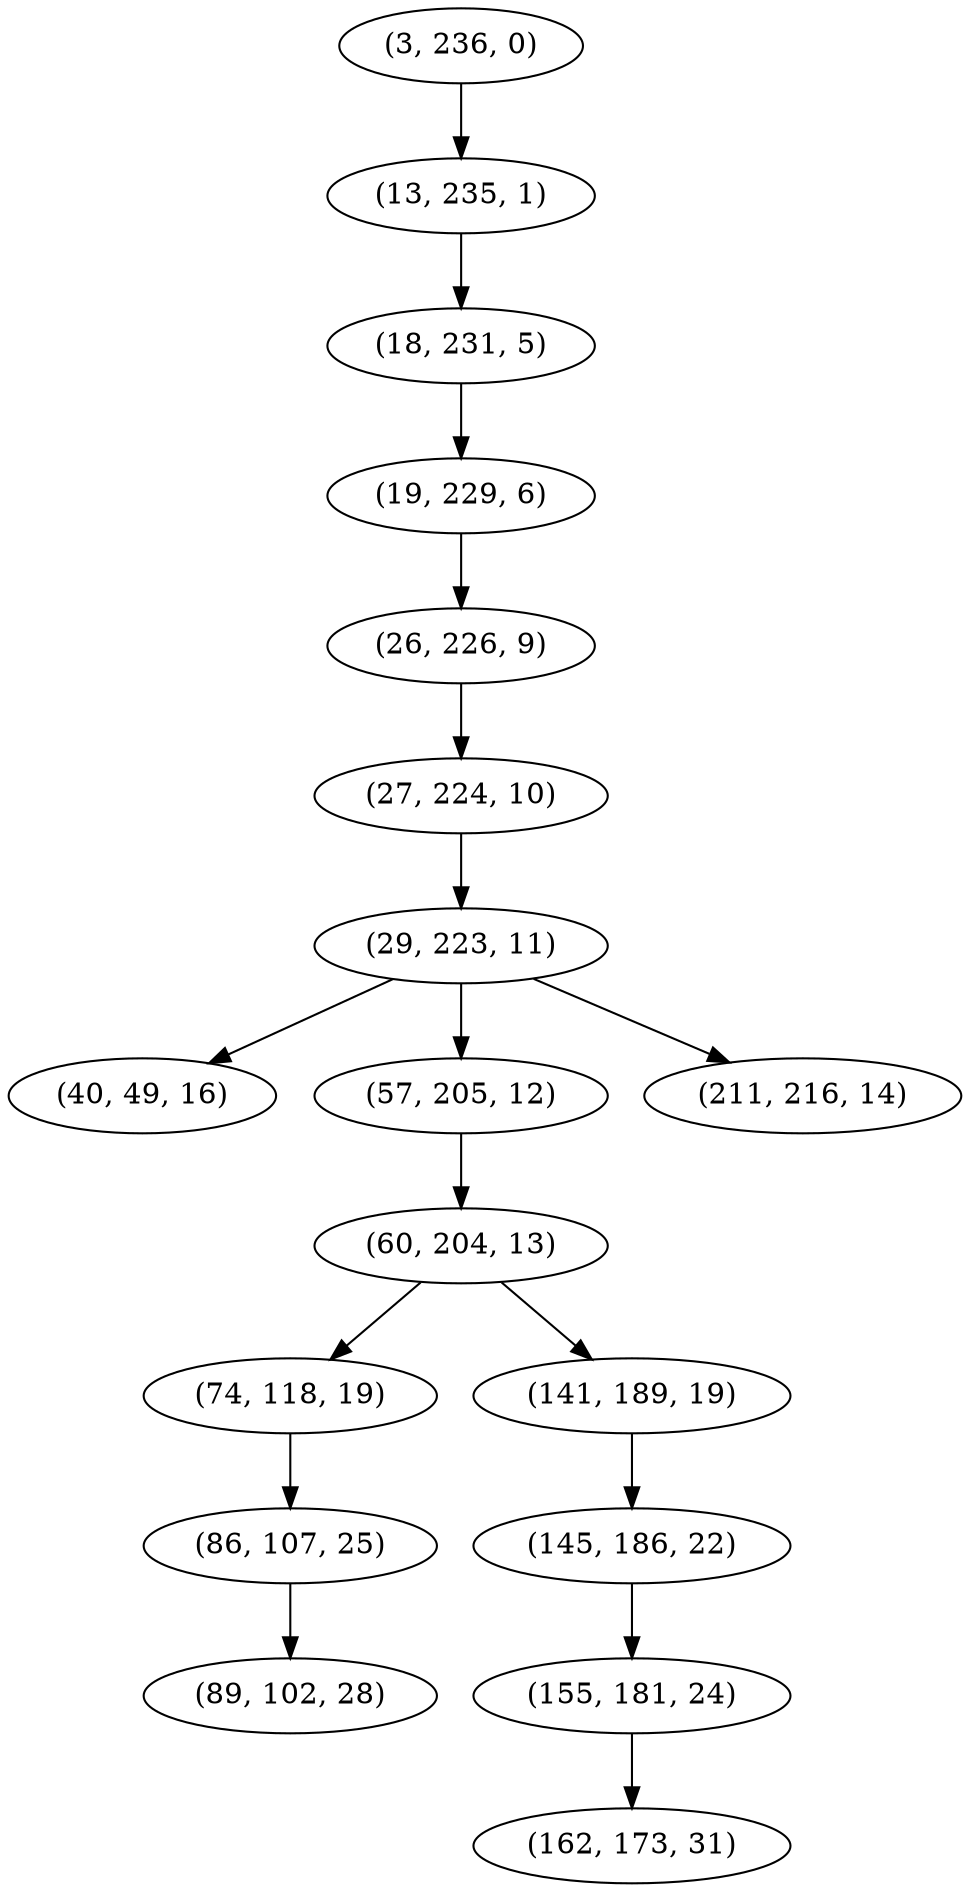 digraph tree {
    "(3, 236, 0)";
    "(13, 235, 1)";
    "(18, 231, 5)";
    "(19, 229, 6)";
    "(26, 226, 9)";
    "(27, 224, 10)";
    "(29, 223, 11)";
    "(40, 49, 16)";
    "(57, 205, 12)";
    "(60, 204, 13)";
    "(74, 118, 19)";
    "(86, 107, 25)";
    "(89, 102, 28)";
    "(141, 189, 19)";
    "(145, 186, 22)";
    "(155, 181, 24)";
    "(162, 173, 31)";
    "(211, 216, 14)";
    "(3, 236, 0)" -> "(13, 235, 1)";
    "(13, 235, 1)" -> "(18, 231, 5)";
    "(18, 231, 5)" -> "(19, 229, 6)";
    "(19, 229, 6)" -> "(26, 226, 9)";
    "(26, 226, 9)" -> "(27, 224, 10)";
    "(27, 224, 10)" -> "(29, 223, 11)";
    "(29, 223, 11)" -> "(40, 49, 16)";
    "(29, 223, 11)" -> "(57, 205, 12)";
    "(29, 223, 11)" -> "(211, 216, 14)";
    "(57, 205, 12)" -> "(60, 204, 13)";
    "(60, 204, 13)" -> "(74, 118, 19)";
    "(60, 204, 13)" -> "(141, 189, 19)";
    "(74, 118, 19)" -> "(86, 107, 25)";
    "(86, 107, 25)" -> "(89, 102, 28)";
    "(141, 189, 19)" -> "(145, 186, 22)";
    "(145, 186, 22)" -> "(155, 181, 24)";
    "(155, 181, 24)" -> "(162, 173, 31)";
}

